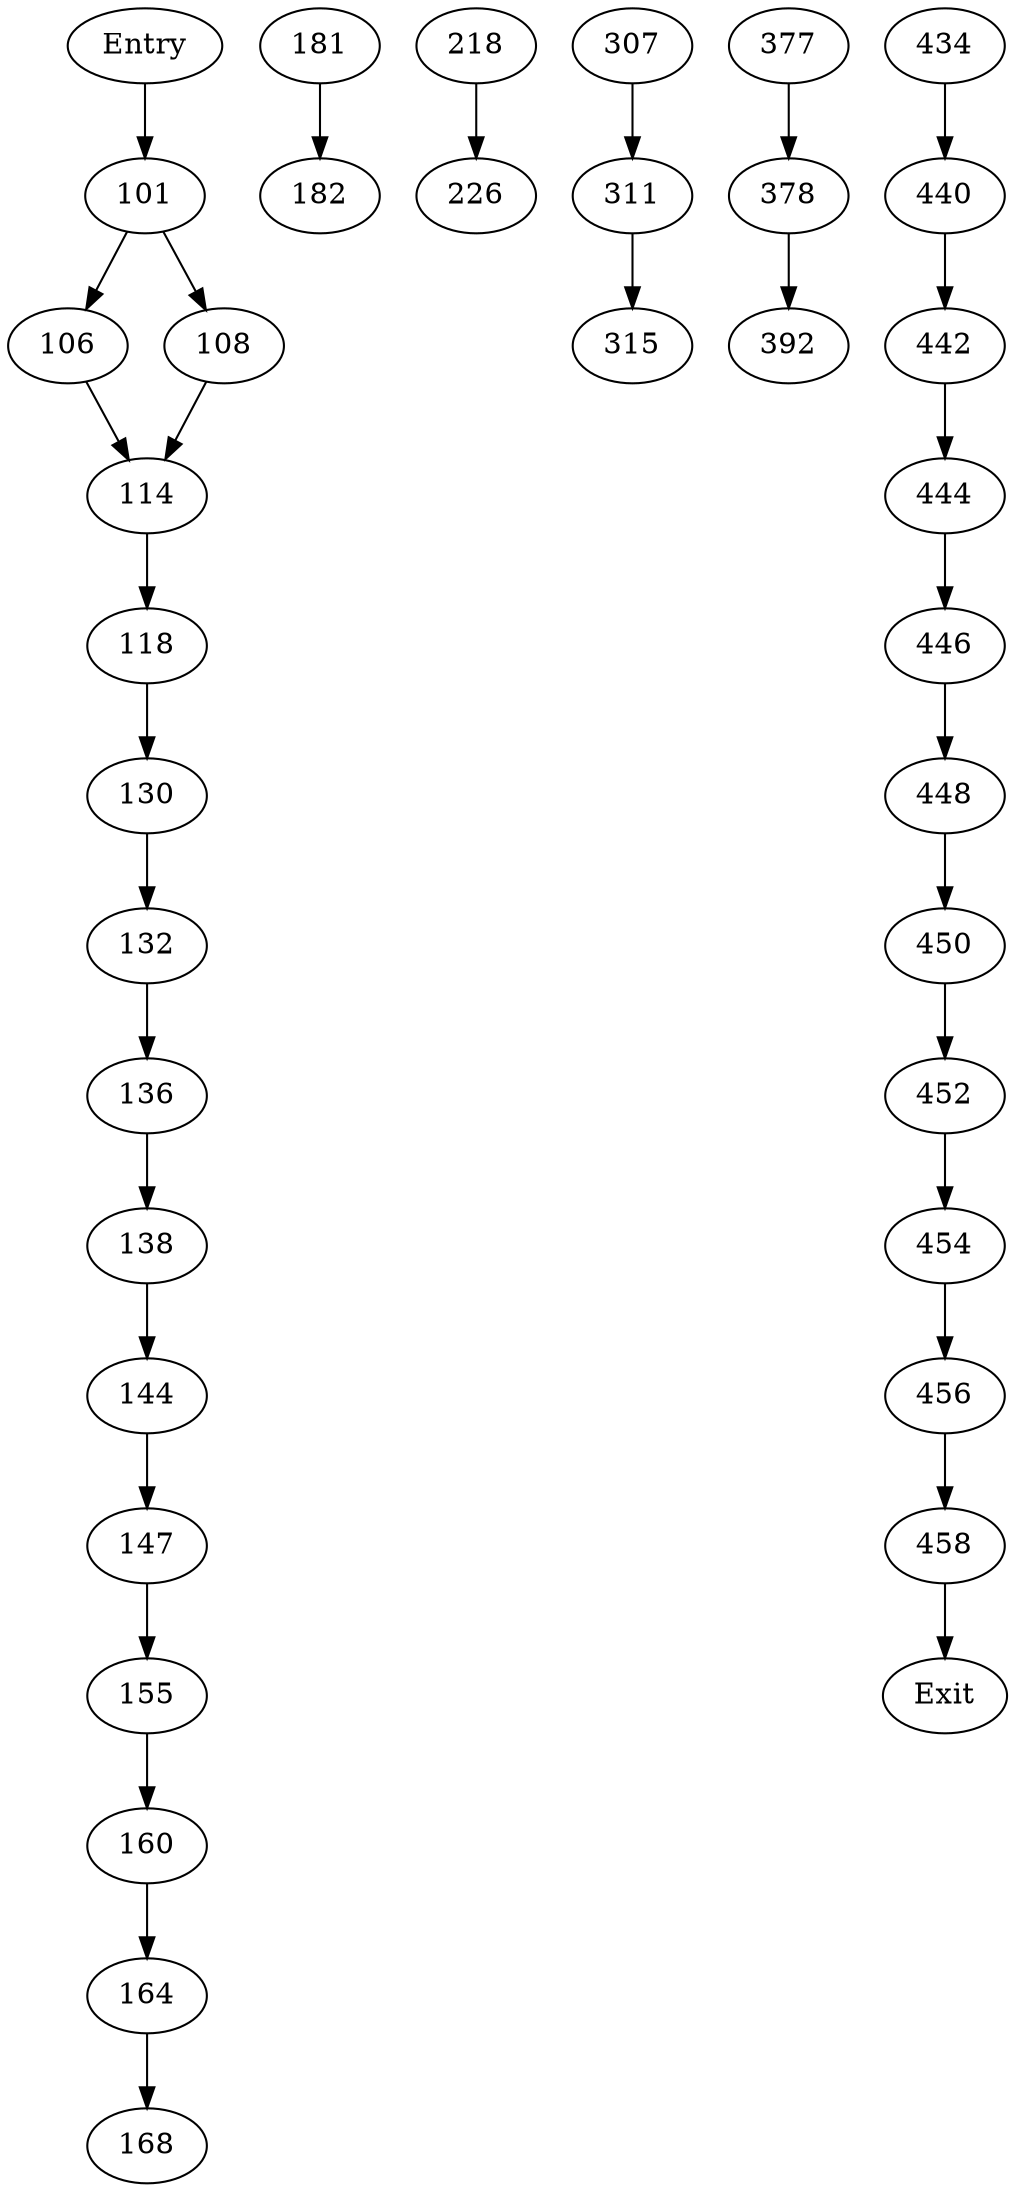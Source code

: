 digraph CFG {
    rankdir=TB;

    // Define nodes (basic blocks)
    "Entry" [label="Entry"];
    "101" [label="101"];
    "106" [label="106"];
    "108" [label="108"];
    "114" [label="114"];
    "118" [label="118"];
    "130" [label="130"];
    "132" [label="132"];
    "136" [label="136"];
    "138" [label="138"];
    "144" [label="144"];
    "147" [label="147"];
    "155" [label="155"];
    "160" [label="160"];
    "164" [label="164"];
    "168" [label="168"];
    "181" [label="181"];
    "182" [label="182"];
    "218" [label="218"];
    "226" [label="226"];
    "307" [label="307"];
    "311" [label="311"];
    "315" [label="315"];
    "377" [label="377"];
    "378" [label="378"];
    "392" [label="392"];
    "434" [label="434"];
    "440" [label="440"];
    "442" [label="442"];
    "444" [label="444"];
    "446" [label="446"];
    "448" [label="448"];
    "450" [label="450"];
    "452" [label="452"];
    "454" [label="454"];
    "456" [label="456"];
    "458" [label="458"];

    // Define edges (control flow)
    "Entry" -> "101";
    "101" -> "106"; // from "101" to "106"
    "101" -> "108"; // from "101" to "108"
    "106" -> "114"; // from "106" to "114"
    "108" -> "114"; // from "108" to "114"
    "114" -> "118"; // from "114" to "118"
    "118" -> "130"; // from "118" to "130"
    "130" -> "132"; // from "130" to "132"
    "132" -> "136"; // from "132" to "136"
    "136" -> "138"; // from "136" to "138"
    "138" -> "144"; // from "138" to "144"
    "144" -> "147"; // from "144" to "147"
    "147" -> "155"; // from "147" to "155"
    "155" -> "160"; // from "155" to "160"
    "160" -> "164"; // from "160" to "164"
    "164" -> "168"; // from "164" to "168"
    "181" -> "182"; // from "181" to "182"
    "218" -> "226"; // from "218" to "226"
    "307" -> "311"; // from "307" to "311"
    "311" -> "315"; // from "311" to "315"
    "377" -> "378"; // from "377" to "378"
    "378" -> "392"; // from "378" to "392"
    "434" -> "440"; // from "434" to "440"
    "440" -> "442"; // from "440" to "442"
    "442" -> "444"; // from "442" to "444"
    "444" -> "446"; // from "444" to "446"
    "446" -> "448"; // from "446" to "448"
    "448" -> "450"; // from "448" to "450"
    "450" -> "452"; // from "450" to "452"
    "452" -> "454"; // from "452" to "454"
    "454" -> "456"; // from "454" to "456"
    "456" -> "458"; // from "456" to "458"
    "458" -> "Exit"; // from "458" to exit

    // Define the exit node
    "Exit" [label="Exit"];
}